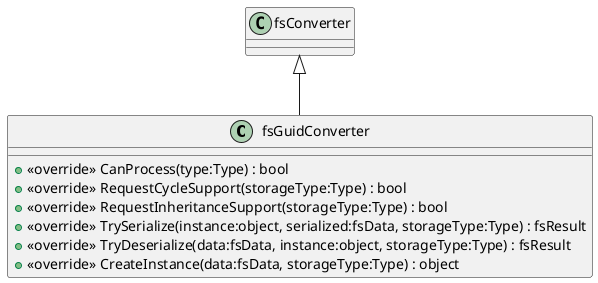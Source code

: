 @startuml
class fsGuidConverter {
    + <<override>> CanProcess(type:Type) : bool
    + <<override>> RequestCycleSupport(storageType:Type) : bool
    + <<override>> RequestInheritanceSupport(storageType:Type) : bool
    + <<override>> TrySerialize(instance:object, serialized:fsData, storageType:Type) : fsResult
    + <<override>> TryDeserialize(data:fsData, instance:object, storageType:Type) : fsResult
    + <<override>> CreateInstance(data:fsData, storageType:Type) : object
}
fsConverter <|-- fsGuidConverter
@enduml
